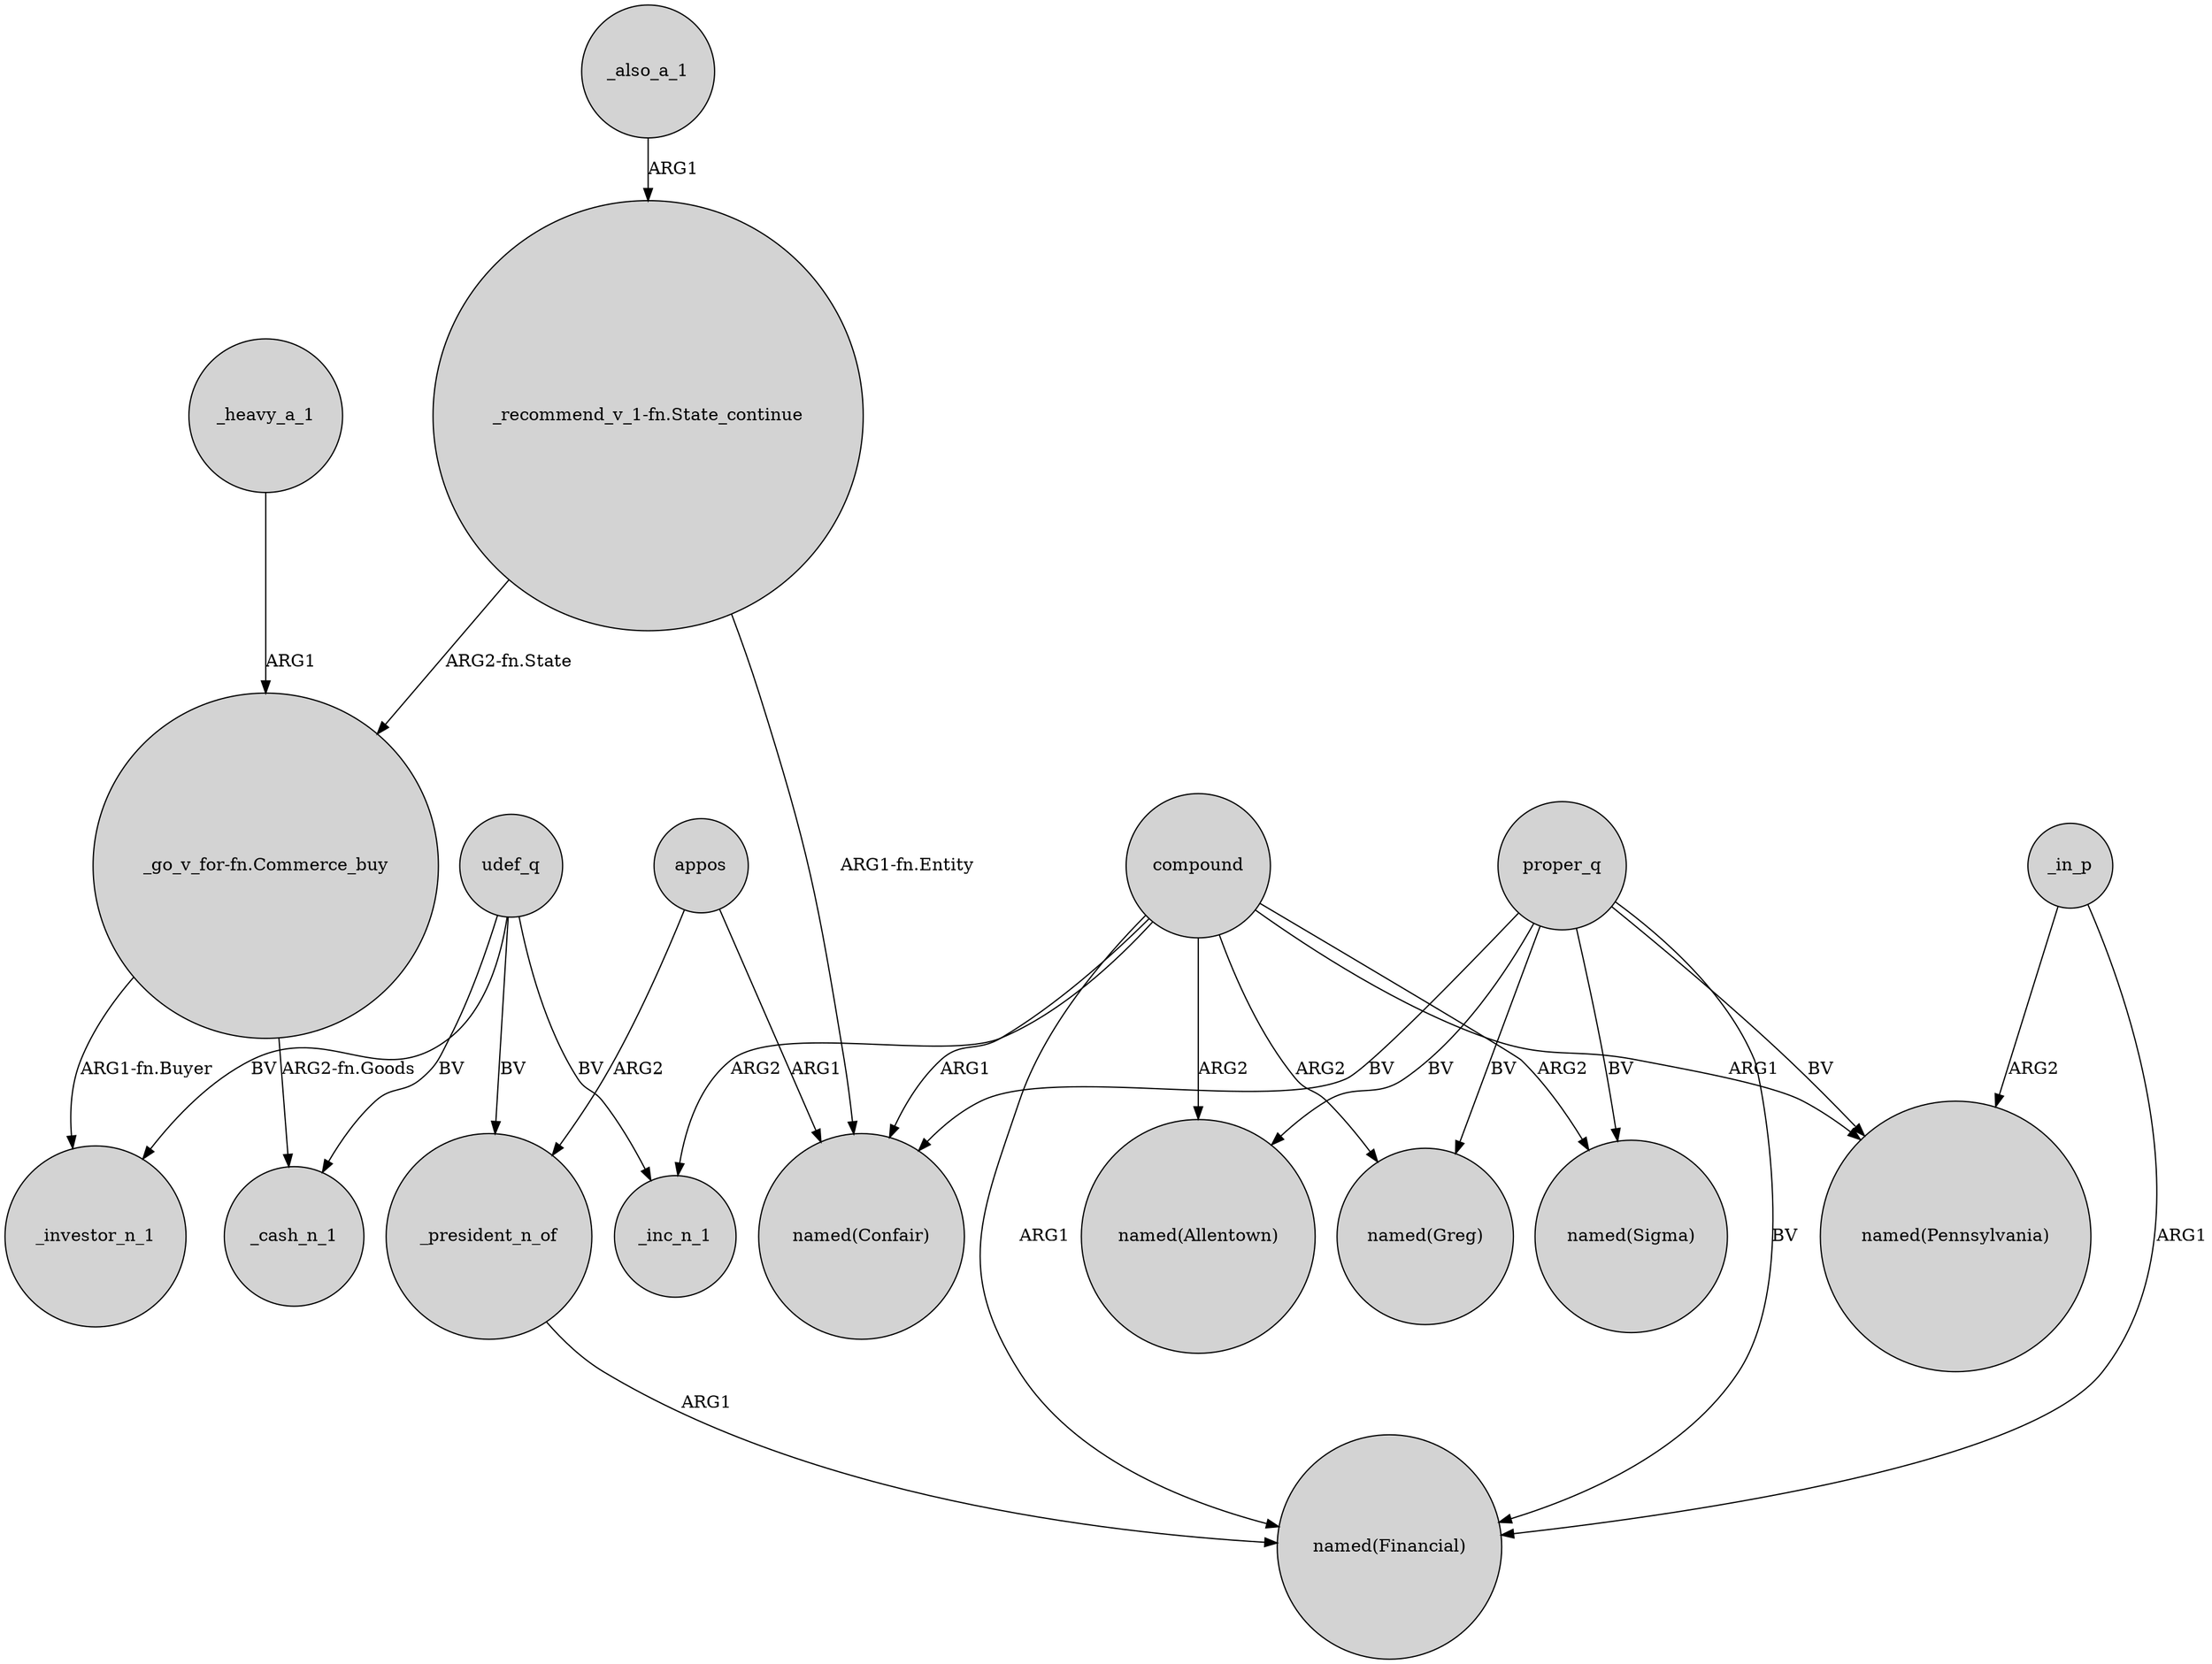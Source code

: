 digraph {
	node [shape=circle style=filled]
	appos -> _president_n_of [label=ARG2]
	udef_q -> _cash_n_1 [label=BV]
	compound -> "named(Greg)" [label=ARG2]
	_in_p -> "named(Financial)" [label=ARG1]
	"_go_v_for-fn.Commerce_buy" -> _cash_n_1 [label="ARG2-fn.Goods"]
	_also_a_1 -> "_recommend_v_1-fn.State_continue" [label=ARG1]
	udef_q -> _inc_n_1 [label=BV]
	compound -> _inc_n_1 [label=ARG2]
	compound -> "named(Allentown)" [label=ARG2]
	appos -> "named(Confair)" [label=ARG1]
	"_recommend_v_1-fn.State_continue" -> "_go_v_for-fn.Commerce_buy" [label="ARG2-fn.State"]
	_in_p -> "named(Pennsylvania)" [label=ARG2]
	"_recommend_v_1-fn.State_continue" -> "named(Confair)" [label="ARG1-fn.Entity"]
	proper_q -> "named(Confair)" [label=BV]
	"_go_v_for-fn.Commerce_buy" -> _investor_n_1 [label="ARG1-fn.Buyer"]
	proper_q -> "named(Financial)" [label=BV]
	proper_q -> "named(Allentown)" [label=BV]
	proper_q -> "named(Sigma)" [label=BV]
	_president_n_of -> "named(Financial)" [label=ARG1]
	compound -> "named(Pennsylvania)" [label=ARG1]
	proper_q -> "named(Greg)" [label=BV]
	compound -> "named(Sigma)" [label=ARG2]
	_heavy_a_1 -> "_go_v_for-fn.Commerce_buy" [label=ARG1]
	compound -> "named(Confair)" [label=ARG1]
	compound -> "named(Financial)" [label=ARG1]
	udef_q -> _investor_n_1 [label=BV]
	udef_q -> _president_n_of [label=BV]
	proper_q -> "named(Pennsylvania)" [label=BV]
}
